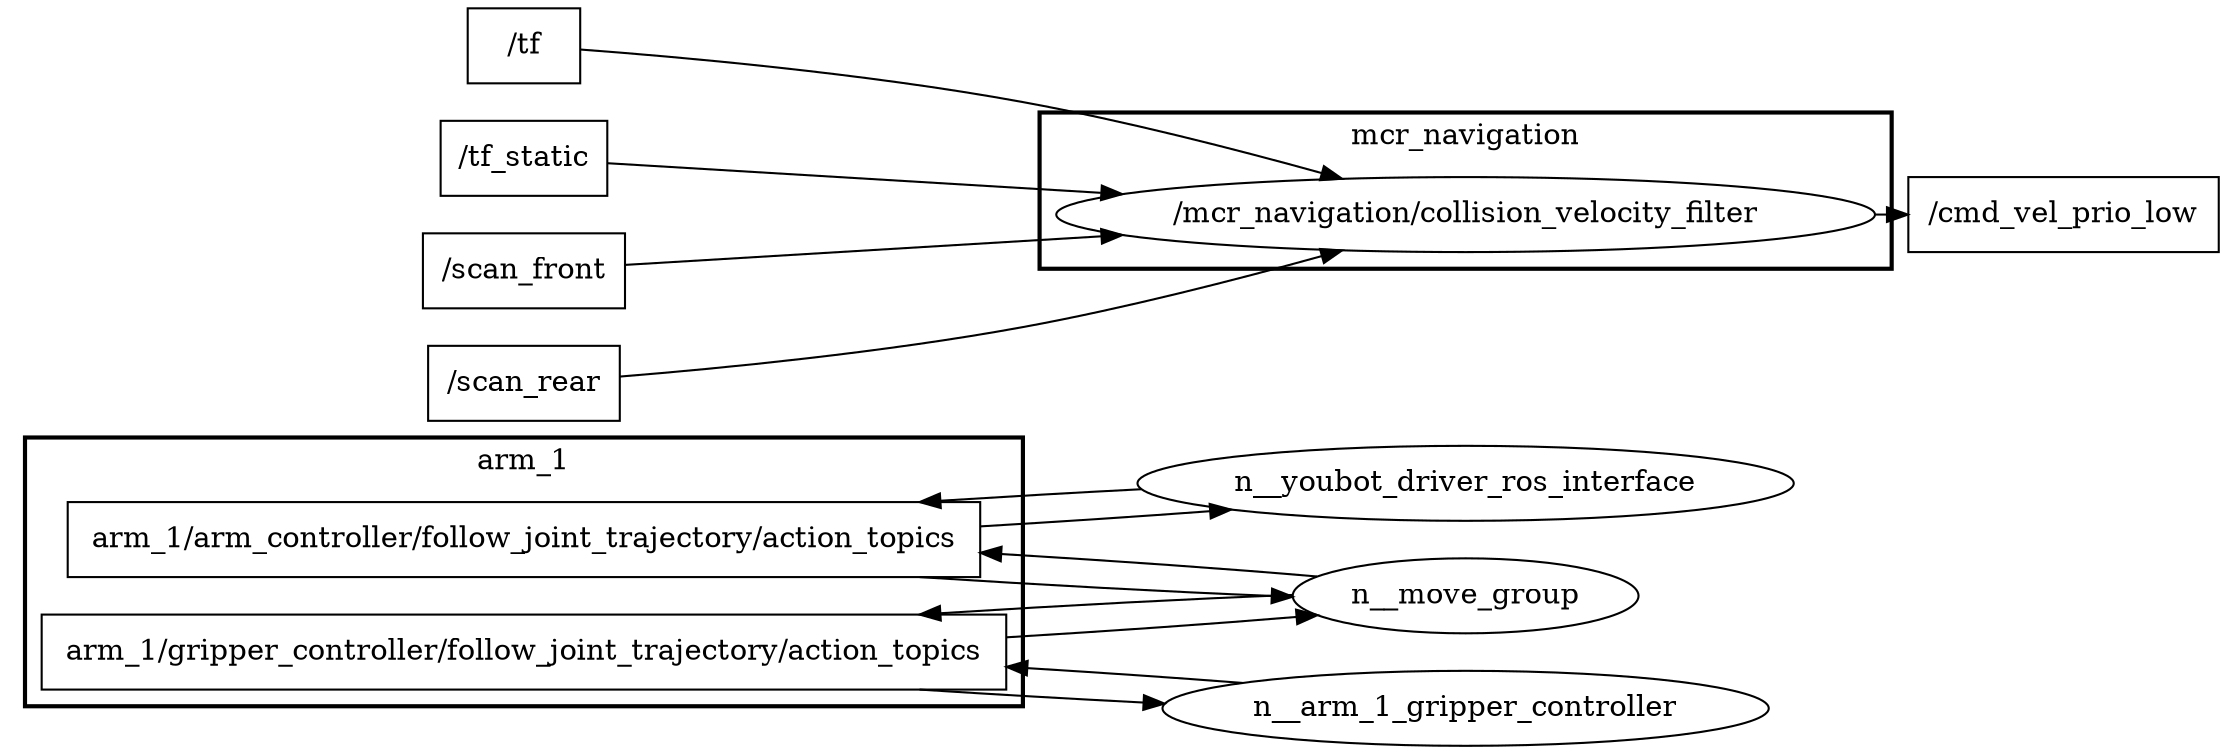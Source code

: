 digraph graphname {
	graph [bb="0,0,1064,345",
		compound=True,
		rank=same,
		rankdir=LR,
		ranksep=0.2
	];
	node [label="\N"];
	subgraph cluster_arm_1 {
		graph [bb="8,208,488,337",
			compound=True,
			label=arm_1,
			lheight=0.21,
			lp="248,325.5",
			lwidth=0.64,
			rank=same,
			rankdir=LR,
			ranksep=0.2,
			style=bold
		];
		n__arm_1_arm_controller_follow_joint_trajectory_action_topics		 [URL=topic_3Aarm_1_arm_controller_follow_joint_trajectory_action_topics,
			height=0.5,
			label="arm_1/arm_controller/follow_joint_trajectory/action_topics",
			pos="248,288",
			shape=box,
			tooltip="topic:arm_1/arm_controller/follow_joint_trajectory/action_topics",
			width=6.0833];
		n__arm_1_gripper_controller_follow_joint_trajectory_action_topics		 [URL=topic_3Aarm_1_gripper_controller_follow_joint_trajectory_action_topics,
			height=0.5,
			label="arm_1/gripper_controller/follow_joint_trajectory/action_topics",
			pos="248,234",
			shape=box,
			tooltip="topic:arm_1/gripper_controller/follow_joint_trajectory/action_topics",
			width=6.4306];
	}
	subgraph cluster_mcr_navigation {
		graph [bb="496,73,906,148",
			compound=True,
			label=mcr_navigation,
			lheight=0.21,
			lp="701,136.5",
			lwidth=1.56,
			rank=same,
			rankdir=LR,
			ranksep=0.2,
			style=bold
		];
		n__mcr_navigation_collision_velocity_filter		 [URL=_mcr_navigation_collision_velocity_filter,
			height=0.5,
			label="/mcr_navigation/collision_velocity_filter",
			pos="701,99",
			shape=ellipse,
			tooltip="/mcr_navigation/collision_velocity_filter",
			width=5.4523];
	}
	t__tf	 [URL=topic_3A_tf,
		height=0.5,
		label="/tf",
		pos="248,180",
		shape=box,
		tooltip="topic:/tf",
		width=0.75];
	t__tf -> n__mcr_navigation_collision_velocity_filter	 [penwidth=1,
		pos="e,641.53,116.19 275.34,178.21 319.56,174.94 411.39,167.02 488,153 536.6,144.11 590.54,130.31 631.85,118.89"];
	t__tf_static	 [URL=topic_3A_tf_static,
		height=0.5,
		label="/tf_static",
		pos="248,126",
		shape=box,
		tooltip="topic:/tf_static",
		width=1.1111];
	t__tf_static -> n__mcr_navigation_collision_velocity_filter	 [penwidth=1,
		pos="e,536.31,108.8 288.23,123.65 341.27,120.48 439.23,114.61 526.29,109.4"];
	t__scan_front	 [URL=topic_3A_scan_front,
		height=0.5,
		label="/scan_front",
		pos="248,72",
		shape=box,
		tooltip="topic:/scan_front",
		width=1.3472];
	t__scan_front -> n__mcr_navigation_collision_velocity_filter	 [penwidth=1,
		pos="e,536.11,89.188 296.84,74.864 351.35,78.128 443.6,83.65 526.1,88.589"];
	t__cmd_vel_prio_low	 [URL=topic_3A_cmd_vel_prio_low,
		height=0.5,
		label="/cmd_vel_prio_low",
		pos="989,99",
		shape=box,
		tooltip="topic:/cmd_vel_prio_low",
		width=2.0694];
	t__scan_rear	 [URL=topic_3A_scan_rear,
		height=0.5,
		label="/scan_rear",
		pos="248,18",
		shape=box,
		tooltip="topic:/scan_rear",
		width=1.2778];
	t__scan_rear -> n__mcr_navigation_collision_velocity_filter	 [penwidth=1,
		pos="e,641.53,81.807 294.2,21.251 342.46,25.154 421.05,32.751 488,45 536.6,53.891 590.54,67.688 631.85,79.11"];
	n__move_group	 [height=0.5,
		pos="701,261",
		width=2.3109];
	n__arm_1_arm_controller_follow_joint_trajectory_action_topics -> n__move_group	 [penwidth=1,
		pos="e,617.77,260.57 438.3,269.99 496.82,266.24 558.67,262.9 607.54,260.96"];
	n__youbot_driver_ros_interface	 [height=0.5,
		pos="701,315",
		width=4.3691];
	n__arm_1_arm_controller_follow_joint_trajectory_action_topics -> n__youbot_driver_ros_interface	 [penwidth=1,
		pos="e,588.53,302.41 467.23,294.32 505.5,296.58 544.05,299.11 578.46,301.66"];
	n__arm_1_gripper_controller_follow_joint_trajectory_action_topics -> n__move_group	 [penwidth=1,
		pos="e,629.56,251.72 479.78,241.07 530.03,244.11 579.92,247.57 619.47,250.87"];
	n__arm_1_gripper_controller	 [height=0.5,
		pos="701,207",
		width=4.0441];
	n__arm_1_gripper_controller_follow_joint_trajectory_action_topics -> n__arm_1_gripper_controller	 [penwidth=1,
		pos="e,556.44,209.26 438.3,215.99 474.29,213.68 511.53,211.53 546.24,209.77"];
	n__mcr_navigation_collision_velocity_filter -> t__cmd_vel_prio_low	 [penwidth=1,
		pos="e,914.44,99 897.51,99 899.77,99 902.01,99 904.23,99"];
	n__move_group -> n__arm_1_arm_controller_follow_joint_trajectory_action_topics	 [penwidth=1,
		pos="e,467.23,281.68 629.59,270.28 587.98,273.87 532.72,277.75 477.23,281.09"];
	n__move_group -> n__arm_1_gripper_controller_follow_joint_trajectory_action_topics	 [penwidth=1,
		pos="e,438.3,252.01 617.77,261.43 570.23,259.67 508.2,256.41 448.62,252.66"];
	n__youbot_driver_ros_interface -> n__arm_1_arm_controller_follow_joint_trajectory_action_topics	 [penwidth=1,
		pos="e,438.3,306.01 545.36,312.19 514.13,310.59 480.88,308.69 448.37,306.65"];
	n__arm_1_gripper_controller -> n__arm_1_gripper_controller_follow_joint_trajectory_action_topics	 [penwidth=1,
		pos="e,479.78,226.93 593.76,219.19 562.28,221.61 526.44,224.06 490.06,226.3"];
}
